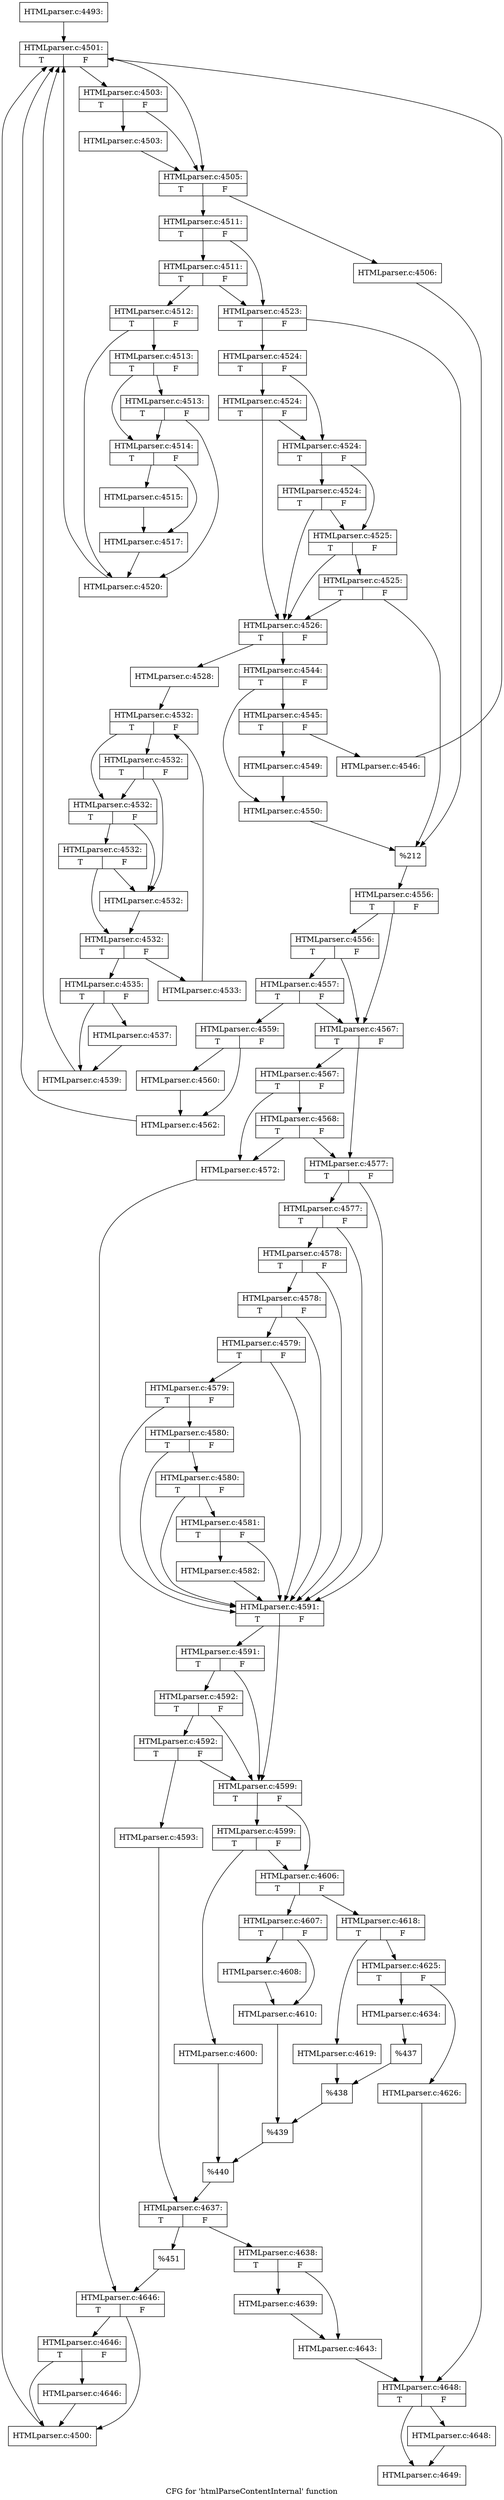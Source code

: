 digraph "CFG for 'htmlParseContentInternal' function" {
	label="CFG for 'htmlParseContentInternal' function";

	Node0x3d594c0 [shape=record,label="{HTMLparser.c:4493:}"];
	Node0x3d594c0 -> Node0x3feab10;
	Node0x3feab10 [shape=record,label="{HTMLparser.c:4501:|{<s0>T|<s1>F}}"];
	Node0x3feab10 -> Node0x3feb1d0;
	Node0x3feab10 -> Node0x3feb180;
	Node0x3feb1d0 [shape=record,label="{HTMLparser.c:4503:|{<s0>T|<s1>F}}"];
	Node0x3feb1d0 -> Node0x3feb130;
	Node0x3feb1d0 -> Node0x3feb180;
	Node0x3feb130 [shape=record,label="{HTMLparser.c:4503:}"];
	Node0x3feb130 -> Node0x3feb180;
	Node0x3feb180 [shape=record,label="{HTMLparser.c:4505:|{<s0>T|<s1>F}}"];
	Node0x3feb180 -> Node0x3febe50;
	Node0x3feb180 -> Node0x3febea0;
	Node0x3febe50 [shape=record,label="{HTMLparser.c:4506:}"];
	Node0x3febe50 -> Node0x3feaa90;
	Node0x3febea0 [shape=record,label="{HTMLparser.c:4511:|{<s0>T|<s1>F}}"];
	Node0x3febea0 -> Node0x3fec470;
	Node0x3febea0 -> Node0x3fec420;
	Node0x3fec470 [shape=record,label="{HTMLparser.c:4511:|{<s0>T|<s1>F}}"];
	Node0x3fec470 -> Node0x3fec380;
	Node0x3fec470 -> Node0x3fec420;
	Node0x3fec380 [shape=record,label="{HTMLparser.c:4512:|{<s0>T|<s1>F}}"];
	Node0x3fec380 -> Node0x3fed110;
	Node0x3fec380 -> Node0x3fed0c0;
	Node0x3fed110 [shape=record,label="{HTMLparser.c:4513:|{<s0>T|<s1>F}}"];
	Node0x3fed110 -> Node0x3fed070;
	Node0x3fed110 -> Node0x3fed390;
	Node0x3fed390 [shape=record,label="{HTMLparser.c:4513:|{<s0>T|<s1>F}}"];
	Node0x3fed390 -> Node0x3fed070;
	Node0x3fed390 -> Node0x3fed0c0;
	Node0x3fed070 [shape=record,label="{HTMLparser.c:4514:|{<s0>T|<s1>F}}"];
	Node0x3fed070 -> Node0x3fedab0;
	Node0x3fed070 -> Node0x3fedb00;
	Node0x3fedab0 [shape=record,label="{HTMLparser.c:4515:}"];
	Node0x3fedab0 -> Node0x3fedb00;
	Node0x3fedb00 [shape=record,label="{HTMLparser.c:4517:}"];
	Node0x3fedb00 -> Node0x3fed0c0;
	Node0x3fed0c0 [shape=record,label="{HTMLparser.c:4520:}"];
	Node0x3fed0c0 -> Node0x3feab10;
	Node0x3fec420 [shape=record,label="{HTMLparser.c:4523:|{<s0>T|<s1>F}}"];
	Node0x3fec420 -> Node0x3fee880;
	Node0x3fec420 -> Node0x3fee830;
	Node0x3fee880 [shape=record,label="{HTMLparser.c:4524:|{<s0>T|<s1>F}}"];
	Node0x3fee880 -> Node0x3feefa0;
	Node0x3fee880 -> Node0x3feef20;
	Node0x3feefa0 [shape=record,label="{HTMLparser.c:4524:|{<s0>T|<s1>F}}"];
	Node0x3feefa0 -> Node0x3fee7e0;
	Node0x3feefa0 -> Node0x3feef20;
	Node0x3feef20 [shape=record,label="{HTMLparser.c:4524:|{<s0>T|<s1>F}}"];
	Node0x3feef20 -> Node0x3fef970;
	Node0x3feef20 -> Node0x3feeea0;
	Node0x3fef970 [shape=record,label="{HTMLparser.c:4524:|{<s0>T|<s1>F}}"];
	Node0x3fef970 -> Node0x3fee7e0;
	Node0x3fef970 -> Node0x3feeea0;
	Node0x3feeea0 [shape=record,label="{HTMLparser.c:4525:|{<s0>T|<s1>F}}"];
	Node0x3feeea0 -> Node0x3fee7e0;
	Node0x3feeea0 -> Node0x3feee20;
	Node0x3feee20 [shape=record,label="{HTMLparser.c:4525:|{<s0>T|<s1>F}}"];
	Node0x3feee20 -> Node0x3fee7e0;
	Node0x3feee20 -> Node0x3fee830;
	Node0x3fee7e0 [shape=record,label="{HTMLparser.c:4526:|{<s0>T|<s1>F}}"];
	Node0x3fee7e0 -> Node0x3ff10c0;
	Node0x3fee7e0 -> Node0x3ff1110;
	Node0x3ff10c0 [shape=record,label="{HTMLparser.c:4528:}"];
	Node0x3ff10c0 -> Node0x3ff1670;
	Node0x3ff1670 [shape=record,label="{HTMLparser.c:4532:|{<s0>T|<s1>F}}"];
	Node0x3ff1670 -> Node0x3ff1a80;
	Node0x3ff1670 -> Node0x3ff1a30;
	Node0x3ff1a80 [shape=record,label="{HTMLparser.c:4532:|{<s0>T|<s1>F}}"];
	Node0x3ff1a80 -> Node0x3ff1960;
	Node0x3ff1a80 -> Node0x3ff1a30;
	Node0x3ff1a30 [shape=record,label="{HTMLparser.c:4532:|{<s0>T|<s1>F}}"];
	Node0x3ff1a30 -> Node0x3ff1960;
	Node0x3ff1a30 -> Node0x3ff19b0;
	Node0x3ff19b0 [shape=record,label="{HTMLparser.c:4532:|{<s0>T|<s1>F}}"];
	Node0x3ff19b0 -> Node0x3ff1960;
	Node0x3ff19b0 -> Node0x3ff1910;
	Node0x3ff1960 [shape=record,label="{HTMLparser.c:4532:}"];
	Node0x3ff1960 -> Node0x3ff1910;
	Node0x3ff1910 [shape=record,label="{HTMLparser.c:4532:|{<s0>T|<s1>F}}"];
	Node0x3ff1910 -> Node0x3ff3060;
	Node0x3ff1910 -> Node0x3ff1890;
	Node0x3ff3060 [shape=record,label="{HTMLparser.c:4533:}"];
	Node0x3ff3060 -> Node0x3ff1670;
	Node0x3ff1890 [shape=record,label="{HTMLparser.c:4535:|{<s0>T|<s1>F}}"];
	Node0x3ff1890 -> Node0x3ff3a80;
	Node0x3ff1890 -> Node0x3ff3d90;
	Node0x3ff3a80 [shape=record,label="{HTMLparser.c:4537:}"];
	Node0x3ff3a80 -> Node0x3ff3d90;
	Node0x3ff3d90 [shape=record,label="{HTMLparser.c:4539:}"];
	Node0x3ff3d90 -> Node0x3feab10;
	Node0x3ff1110 [shape=record,label="{HTMLparser.c:4544:|{<s0>T|<s1>F}}"];
	Node0x3ff1110 -> Node0x3ff46d0;
	Node0x3ff1110 -> Node0x3ff4720;
	Node0x3ff46d0 [shape=record,label="{HTMLparser.c:4545:|{<s0>T|<s1>F}}"];
	Node0x3ff46d0 -> Node0x3ff4b90;
	Node0x3ff46d0 -> Node0x3ff4be0;
	Node0x3ff4b90 [shape=record,label="{HTMLparser.c:4546:}"];
	Node0x3ff4b90 -> Node0x3feab10;
	Node0x3ff4be0 [shape=record,label="{HTMLparser.c:4549:}"];
	Node0x3ff4be0 -> Node0x3ff4720;
	Node0x3ff4720 [shape=record,label="{HTMLparser.c:4550:}"];
	Node0x3ff4720 -> Node0x3fee830;
	Node0x3fee830 [shape=record,label="{%212}"];
	Node0x3fee830 -> Node0x3fec3d0;
	Node0x3fec3d0 [shape=record,label="{HTMLparser.c:4556:|{<s0>T|<s1>F}}"];
	Node0x3fec3d0 -> Node0x3ff57f0;
	Node0x3fec3d0 -> Node0x3ff5720;
	Node0x3ff57f0 [shape=record,label="{HTMLparser.c:4556:|{<s0>T|<s1>F}}"];
	Node0x3ff57f0 -> Node0x3ff5770;
	Node0x3ff57f0 -> Node0x3ff5720;
	Node0x3ff5770 [shape=record,label="{HTMLparser.c:4557:|{<s0>T|<s1>F}}"];
	Node0x3ff5770 -> Node0x3ff5720;
	Node0x3ff5770 -> Node0x3ff56d0;
	Node0x3ff56d0 [shape=record,label="{HTMLparser.c:4559:|{<s0>T|<s1>F}}"];
	Node0x3ff56d0 -> Node0x3ff6540;
	Node0x3ff56d0 -> Node0x3ff6590;
	Node0x3ff6540 [shape=record,label="{HTMLparser.c:4560:}"];
	Node0x3ff6540 -> Node0x3ff6590;
	Node0x3ff6590 [shape=record,label="{HTMLparser.c:4562:}"];
	Node0x3ff6590 -> Node0x3feab10;
	Node0x3ff5720 [shape=record,label="{HTMLparser.c:4567:|{<s0>T|<s1>F}}"];
	Node0x3ff5720 -> Node0x3ff72c0;
	Node0x3ff5720 -> Node0x3ff7270;
	Node0x3ff72c0 [shape=record,label="{HTMLparser.c:4567:|{<s0>T|<s1>F}}"];
	Node0x3ff72c0 -> Node0x3ff71d0;
	Node0x3ff72c0 -> Node0x3ff7860;
	Node0x3ff7860 [shape=record,label="{HTMLparser.c:4568:|{<s0>T|<s1>F}}"];
	Node0x3ff7860 -> Node0x3ff71d0;
	Node0x3ff7860 -> Node0x3ff7270;
	Node0x3ff71d0 [shape=record,label="{HTMLparser.c:4572:}"];
	Node0x3ff71d0 -> Node0x3ff7220;
	Node0x3ff7270 [shape=record,label="{HTMLparser.c:4577:|{<s0>T|<s1>F}}"];
	Node0x3ff7270 -> Node0x3ff8510;
	Node0x3ff7270 -> Node0x3ff8140;
	Node0x3ff8510 [shape=record,label="{HTMLparser.c:4577:|{<s0>T|<s1>F}}"];
	Node0x3ff8510 -> Node0x3ff8490;
	Node0x3ff8510 -> Node0x3ff8140;
	Node0x3ff8490 [shape=record,label="{HTMLparser.c:4578:|{<s0>T|<s1>F}}"];
	Node0x3ff8490 -> Node0x3ff8410;
	Node0x3ff8490 -> Node0x3ff8140;
	Node0x3ff8410 [shape=record,label="{HTMLparser.c:4578:|{<s0>T|<s1>F}}"];
	Node0x3ff8410 -> Node0x3ff8390;
	Node0x3ff8410 -> Node0x3ff8140;
	Node0x3ff8390 [shape=record,label="{HTMLparser.c:4579:|{<s0>T|<s1>F}}"];
	Node0x3ff8390 -> Node0x3ff8310;
	Node0x3ff8390 -> Node0x3ff8140;
	Node0x3ff8310 [shape=record,label="{HTMLparser.c:4579:|{<s0>T|<s1>F}}"];
	Node0x3ff8310 -> Node0x3ff8290;
	Node0x3ff8310 -> Node0x3ff8140;
	Node0x3ff8290 [shape=record,label="{HTMLparser.c:4580:|{<s0>T|<s1>F}}"];
	Node0x3ff8290 -> Node0x3ff8210;
	Node0x3ff8290 -> Node0x3ff8140;
	Node0x3ff8210 [shape=record,label="{HTMLparser.c:4580:|{<s0>T|<s1>F}}"];
	Node0x3ff8210 -> Node0x3ff8190;
	Node0x3ff8210 -> Node0x3ff8140;
	Node0x3ff8190 [shape=record,label="{HTMLparser.c:4581:|{<s0>T|<s1>F}}"];
	Node0x3ff8190 -> Node0x3ff80f0;
	Node0x3ff8190 -> Node0x3ff8140;
	Node0x3ff80f0 [shape=record,label="{HTMLparser.c:4582:}"];
	Node0x3ff80f0 -> Node0x3ff8140;
	Node0x3ff8140 [shape=record,label="{HTMLparser.c:4591:|{<s0>T|<s1>F}}"];
	Node0x3ff8140 -> Node0x3ffc0d0;
	Node0x3ff8140 -> Node0x3ffbf80;
	Node0x3ffc0d0 [shape=record,label="{HTMLparser.c:4591:|{<s0>T|<s1>F}}"];
	Node0x3ffc0d0 -> Node0x3ffc050;
	Node0x3ffc0d0 -> Node0x3ffbf80;
	Node0x3ffc050 [shape=record,label="{HTMLparser.c:4592:|{<s0>T|<s1>F}}"];
	Node0x3ffc050 -> Node0x3ffbfd0;
	Node0x3ffc050 -> Node0x3ffbf80;
	Node0x3ffbfd0 [shape=record,label="{HTMLparser.c:4592:|{<s0>T|<s1>F}}"];
	Node0x3ffbfd0 -> Node0x3ffbee0;
	Node0x3ffbfd0 -> Node0x3ffbf80;
	Node0x3ffbee0 [shape=record,label="{HTMLparser.c:4593:}"];
	Node0x3ffbee0 -> Node0x3ffbf30;
	Node0x3ffbf80 [shape=record,label="{HTMLparser.c:4599:|{<s0>T|<s1>F}}"];
	Node0x3ffbf80 -> Node0x3ffd910;
	Node0x3ffbf80 -> Node0x3ffd8c0;
	Node0x3ffd910 [shape=record,label="{HTMLparser.c:4599:|{<s0>T|<s1>F}}"];
	Node0x3ffd910 -> Node0x3ffd820;
	Node0x3ffd910 -> Node0x3ffd8c0;
	Node0x3ffd820 [shape=record,label="{HTMLparser.c:4600:}"];
	Node0x3ffd820 -> Node0x3ffd870;
	Node0x3ffd8c0 [shape=record,label="{HTMLparser.c:4606:|{<s0>T|<s1>F}}"];
	Node0x3ffd8c0 -> Node0x3ffe640;
	Node0x3ffd8c0 -> Node0x3ffe6e0;
	Node0x3ffe640 [shape=record,label="{HTMLparser.c:4607:|{<s0>T|<s1>F}}"];
	Node0x3ffe640 -> Node0x3fff680;
	Node0x3ffe640 -> Node0x3fff6d0;
	Node0x3fff680 [shape=record,label="{HTMLparser.c:4608:}"];
	Node0x3fff680 -> Node0x3fff6d0;
	Node0x3fff6d0 [shape=record,label="{HTMLparser.c:4610:}"];
	Node0x3fff6d0 -> Node0x3ffe690;
	Node0x3ffe6e0 [shape=record,label="{HTMLparser.c:4618:|{<s0>T|<s1>F}}"];
	Node0x3ffe6e0 -> Node0x3ffff50;
	Node0x3ffe6e0 -> Node0x3fffff0;
	Node0x3ffff50 [shape=record,label="{HTMLparser.c:4619:}"];
	Node0x3ffff50 -> Node0x3ffffa0;
	Node0x3fffff0 [shape=record,label="{HTMLparser.c:4625:|{<s0>T|<s1>F}}"];
	Node0x3fffff0 -> Node0x40007a0;
	Node0x3fffff0 -> Node0x4000840;
	Node0x40007a0 [shape=record,label="{HTMLparser.c:4626:}"];
	Node0x40007a0 -> Node0x3feaa90;
	Node0x4000840 [shape=record,label="{HTMLparser.c:4634:}"];
	Node0x4000840 -> Node0x40007f0;
	Node0x40007f0 [shape=record,label="{%437}"];
	Node0x40007f0 -> Node0x3ffffa0;
	Node0x3ffffa0 [shape=record,label="{%438}"];
	Node0x3ffffa0 -> Node0x3ffe690;
	Node0x3ffe690 [shape=record,label="{%439}"];
	Node0x3ffe690 -> Node0x3ffd870;
	Node0x3ffd870 [shape=record,label="{%440}"];
	Node0x3ffd870 -> Node0x3ffbf30;
	Node0x3ffbf30 [shape=record,label="{HTMLparser.c:4637:|{<s0>T|<s1>F}}"];
	Node0x3ffbf30 -> Node0x4001530;
	Node0x3ffbf30 -> Node0x4001580;
	Node0x4001530 [shape=record,label="{HTMLparser.c:4638:|{<s0>T|<s1>F}}"];
	Node0x4001530 -> Node0x4001a50;
	Node0x4001530 -> Node0x4001aa0;
	Node0x4001a50 [shape=record,label="{HTMLparser.c:4639:}"];
	Node0x4001a50 -> Node0x4001aa0;
	Node0x4001aa0 [shape=record,label="{HTMLparser.c:4643:}"];
	Node0x4001aa0 -> Node0x3feaa90;
	Node0x4001580 [shape=record,label="{%451}"];
	Node0x4001580 -> Node0x3ff7220;
	Node0x3ff7220 [shape=record,label="{HTMLparser.c:4646:|{<s0>T|<s1>F}}"];
	Node0x3ff7220 -> Node0x4002460;
	Node0x3ff7220 -> Node0x4002410;
	Node0x4002460 [shape=record,label="{HTMLparser.c:4646:|{<s0>T|<s1>F}}"];
	Node0x4002460 -> Node0x40023c0;
	Node0x4002460 -> Node0x4002410;
	Node0x40023c0 [shape=record,label="{HTMLparser.c:4646:}"];
	Node0x40023c0 -> Node0x4002410;
	Node0x4002410 [shape=record,label="{HTMLparser.c:4500:}"];
	Node0x4002410 -> Node0x3feab10;
	Node0x3feaa90 [shape=record,label="{HTMLparser.c:4648:|{<s0>T|<s1>F}}"];
	Node0x3feaa90 -> Node0x3fea870;
	Node0x3feaa90 -> Node0x40031b0;
	Node0x3fea870 [shape=record,label="{HTMLparser.c:4648:}"];
	Node0x3fea870 -> Node0x40031b0;
	Node0x40031b0 [shape=record,label="{HTMLparser.c:4649:}"];
}
